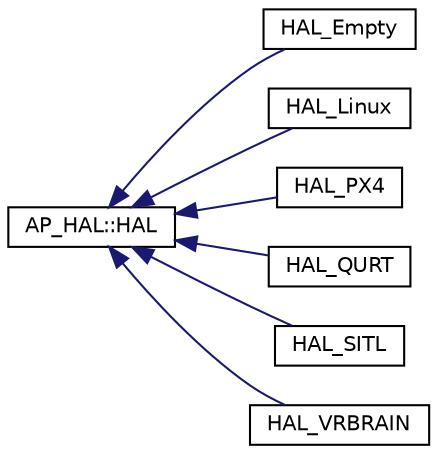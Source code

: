 digraph "Graphical Class Hierarchy"
{
 // INTERACTIVE_SVG=YES
  edge [fontname="Helvetica",fontsize="10",labelfontname="Helvetica",labelfontsize="10"];
  node [fontname="Helvetica",fontsize="10",shape=record];
  rankdir="LR";
  Node1 [label="AP_HAL::HAL",height=0.2,width=0.4,color="black", fillcolor="white", style="filled",URL="$classAP__HAL_1_1HAL.html"];
  Node1 -> Node2 [dir="back",color="midnightblue",fontsize="10",style="solid",fontname="Helvetica"];
  Node2 [label="HAL_Empty",height=0.2,width=0.4,color="black", fillcolor="white", style="filled",URL="$classHAL__Empty.html"];
  Node1 -> Node3 [dir="back",color="midnightblue",fontsize="10",style="solid",fontname="Helvetica"];
  Node3 [label="HAL_Linux",height=0.2,width=0.4,color="black", fillcolor="white", style="filled",URL="$classHAL__Linux.html"];
  Node1 -> Node4 [dir="back",color="midnightblue",fontsize="10",style="solid",fontname="Helvetica"];
  Node4 [label="HAL_PX4",height=0.2,width=0.4,color="black", fillcolor="white", style="filled",URL="$classHAL__PX4.html"];
  Node1 -> Node5 [dir="back",color="midnightblue",fontsize="10",style="solid",fontname="Helvetica"];
  Node5 [label="HAL_QURT",height=0.2,width=0.4,color="black", fillcolor="white", style="filled",URL="$classHAL__QURT.html"];
  Node1 -> Node6 [dir="back",color="midnightblue",fontsize="10",style="solid",fontname="Helvetica"];
  Node6 [label="HAL_SITL",height=0.2,width=0.4,color="black", fillcolor="white", style="filled",URL="$classHAL__SITL.html"];
  Node1 -> Node7 [dir="back",color="midnightblue",fontsize="10",style="solid",fontname="Helvetica"];
  Node7 [label="HAL_VRBRAIN",height=0.2,width=0.4,color="black", fillcolor="white", style="filled",URL="$classHAL__VRBRAIN.html"];
}
